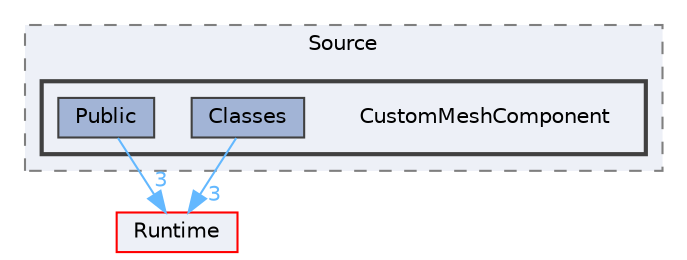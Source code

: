 digraph "CustomMeshComponent"
{
 // INTERACTIVE_SVG=YES
 // LATEX_PDF_SIZE
  bgcolor="transparent";
  edge [fontname=Helvetica,fontsize=10,labelfontname=Helvetica,labelfontsize=10];
  node [fontname=Helvetica,fontsize=10,shape=box,height=0.2,width=0.4];
  compound=true
  subgraph clusterdir_dae3d28da08973611f2d1c5a47aa3b4b {
    graph [ bgcolor="#edf0f7", pencolor="grey50", label="Source", fontname=Helvetica,fontsize=10 style="filled,dashed", URL="dir_dae3d28da08973611f2d1c5a47aa3b4b.html",tooltip=""]
  subgraph clusterdir_5d5f1a740c72acfd98de752eb3391951 {
    graph [ bgcolor="#edf0f7", pencolor="grey25", label="", fontname=Helvetica,fontsize=10 style="filled,bold", URL="dir_5d5f1a740c72acfd98de752eb3391951.html",tooltip=""]
    dir_5d5f1a740c72acfd98de752eb3391951 [shape=plaintext, label="CustomMeshComponent"];
  dir_456c6825032dc7ed57103af472a7f1de [label="Classes", fillcolor="#a2b4d6", color="grey25", style="filled", URL="dir_456c6825032dc7ed57103af472a7f1de.html",tooltip=""];
  dir_8df225f45a924849d32004fad65894b3 [label="Public", fillcolor="#a2b4d6", color="grey25", style="filled", URL="dir_8df225f45a924849d32004fad65894b3.html",tooltip=""];
  }
  }
  dir_7536b172fbd480bfd146a1b1acd6856b [label="Runtime", fillcolor="#edf0f7", color="red", style="filled", URL="dir_7536b172fbd480bfd146a1b1acd6856b.html",tooltip=""];
  dir_456c6825032dc7ed57103af472a7f1de->dir_7536b172fbd480bfd146a1b1acd6856b [headlabel="3", labeldistance=1.5 headhref="dir_000179_000984.html" href="dir_000179_000984.html" color="steelblue1" fontcolor="steelblue1"];
  dir_8df225f45a924849d32004fad65894b3->dir_7536b172fbd480bfd146a1b1acd6856b [headlabel="3", labeldistance=1.5 headhref="dir_000858_000984.html" href="dir_000858_000984.html" color="steelblue1" fontcolor="steelblue1"];
}
